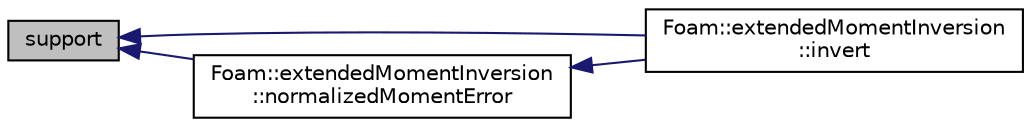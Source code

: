 digraph "support"
{
  bgcolor="transparent";
  edge [fontname="Helvetica",fontsize="10",labelfontname="Helvetica",labelfontsize="10"];
  node [fontname="Helvetica",fontsize="10",shape=record];
  rankdir="LR";
  Node1 [label="support",height=0.2,width=0.4,color="black", fillcolor="grey75", style="filled", fontcolor="black"];
  Node1 -> Node2 [dir="back",color="midnightblue",fontsize="10",style="solid",fontname="Helvetica"];
  Node2 [label="Foam::extendedMomentInversion\l::invert",height=0.2,width=0.4,color="black",URL="$a00020.html#a45d56bb3ba42ace7670d4c68707abf5d"];
  Node1 -> Node3 [dir="back",color="midnightblue",fontsize="10",style="solid",fontname="Helvetica"];
  Node3 [label="Foam::extendedMomentInversion\l::normalizedMomentError",height=0.2,width=0.4,color="black",URL="$a00020.html#a21b737ce5ace3ad03f53c403f8e33127"];
  Node3 -> Node2 [dir="back",color="midnightblue",fontsize="10",style="solid",fontname="Helvetica"];
}
